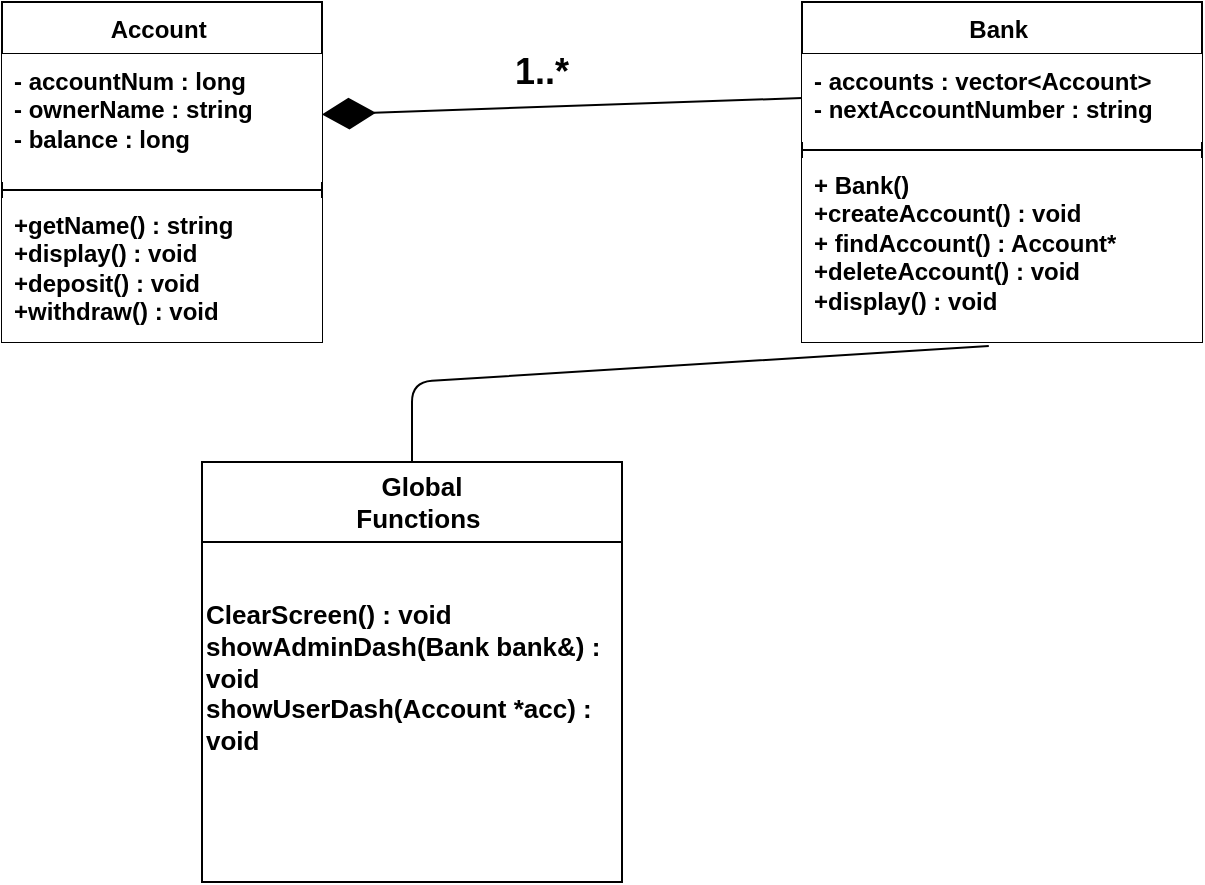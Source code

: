 <mxfile>
    <diagram id="D4DV6sdfCzXcUuWBTrUS" name="Page-1">
        <mxGraphModel dx="656" dy="568" grid="1" gridSize="10" guides="1" tooltips="1" connect="1" arrows="1" fold="1" page="1" pageScale="1" pageWidth="850" pageHeight="1100" math="0" shadow="0">
            <root>
                <mxCell id="0"/>
                <mxCell id="1" parent="0"/>
                <mxCell id="11" value="Account&amp;nbsp;" style="swimlane;fontStyle=1;align=center;verticalAlign=top;childLayout=stackLayout;horizontal=1;startSize=26;horizontalStack=0;resizeParent=1;resizeParentMax=0;resizeLast=0;collapsible=1;marginBottom=0;whiteSpace=wrap;html=1;" vertex="1" parent="1">
                    <mxGeometry x="40" y="200" width="160" height="170" as="geometry"/>
                </mxCell>
                <mxCell id="12" value="&lt;b&gt;&lt;font style=&quot;color: rgb(0, 0, 0);&quot;&gt;- accountNum : long&lt;/font&gt;&lt;/b&gt;&lt;div&gt;&lt;b&gt;&lt;font style=&quot;color: rgb(0, 0, 0);&quot;&gt;- ownerName : string&amp;nbsp;&lt;/font&gt;&lt;/b&gt;&lt;/div&gt;&lt;div&gt;&lt;b&gt;&lt;font style=&quot;color: rgb(0, 0, 0);&quot;&gt;- balance : long&lt;/font&gt;&lt;/b&gt;&lt;/div&gt;" style="text;align=left;verticalAlign=top;spacingLeft=4;spacingRight=4;overflow=hidden;rotatable=0;points=[[0,0.5],[1,0.5]];portConstraint=eastwest;whiteSpace=wrap;html=1;fillColor=default;" vertex="1" parent="11">
                    <mxGeometry y="26" width="160" height="64" as="geometry"/>
                </mxCell>
                <mxCell id="13" value="" style="line;strokeWidth=1;fillColor=none;align=left;verticalAlign=middle;spacingTop=-1;spacingLeft=3;spacingRight=3;rotatable=0;labelPosition=right;points=[];portConstraint=eastwest;strokeColor=inherit;" vertex="1" parent="11">
                    <mxGeometry y="90" width="160" height="8" as="geometry"/>
                </mxCell>
                <mxCell id="14" value="&lt;b&gt;&lt;font style=&quot;color: rgb(0, 0, 0);&quot;&gt;+getName() : string&amp;nbsp;&lt;/font&gt;&lt;/b&gt;&lt;div&gt;&lt;b&gt;&lt;font style=&quot;color: rgb(0, 0, 0);&quot;&gt;+display() : void&lt;/font&gt;&lt;/b&gt;&lt;/div&gt;&lt;div&gt;&lt;b&gt;&lt;font style=&quot;color: rgb(0, 0, 0);&quot;&gt;+deposit() : void&lt;/font&gt;&lt;/b&gt;&lt;/div&gt;&lt;div&gt;&lt;b&gt;&lt;font style=&quot;color: rgb(0, 0, 0);&quot;&gt;+withdraw() : void&lt;/font&gt;&lt;/b&gt;&lt;/div&gt;" style="text;strokeColor=none;fillColor=default;align=left;verticalAlign=top;spacingLeft=4;spacingRight=4;overflow=hidden;rotatable=0;points=[[0,0.5],[1,0.5]];portConstraint=eastwest;whiteSpace=wrap;html=1;" vertex="1" parent="11">
                    <mxGeometry y="98" width="160" height="72" as="geometry"/>
                </mxCell>
                <mxCell id="16" value="Bank&amp;nbsp;" style="swimlane;fontStyle=1;align=center;verticalAlign=top;childLayout=stackLayout;horizontal=1;startSize=26;horizontalStack=0;resizeParent=1;resizeParentMax=0;resizeLast=0;collapsible=1;marginBottom=0;whiteSpace=wrap;html=1;" vertex="1" parent="1">
                    <mxGeometry x="440" y="200" width="200" height="170" as="geometry"/>
                </mxCell>
                <mxCell id="17" value="&lt;b&gt;&lt;font style=&quot;color: rgb(0, 0, 0);&quot;&gt;- accounts : vector&amp;lt;Account&amp;gt;&lt;/font&gt;&lt;/b&gt;&lt;div&gt;&lt;b&gt;&lt;font style=&quot;color: rgb(0, 0, 0);&quot;&gt;- nextAccountNumber : string&amp;nbsp;&lt;/font&gt;&lt;/b&gt;&lt;/div&gt;" style="text;align=left;verticalAlign=top;spacingLeft=4;spacingRight=4;overflow=hidden;rotatable=0;points=[[0,0.5],[1,0.5]];portConstraint=eastwest;whiteSpace=wrap;html=1;fillColor=default;" vertex="1" parent="16">
                    <mxGeometry y="26" width="200" height="44" as="geometry"/>
                </mxCell>
                <mxCell id="18" value="" style="line;strokeWidth=1;fillColor=none;align=left;verticalAlign=middle;spacingTop=-1;spacingLeft=3;spacingRight=3;rotatable=0;labelPosition=right;points=[];portConstraint=eastwest;strokeColor=inherit;" vertex="1" parent="16">
                    <mxGeometry y="70" width="200" height="8" as="geometry"/>
                </mxCell>
                <mxCell id="19" value="&lt;font style=&quot;color: rgb(0, 0, 0);&quot;&gt;&lt;b style=&quot;&quot;&gt;+ Bank()&lt;/b&gt;&lt;/font&gt;&lt;div&gt;&lt;font style=&quot;color: rgb(0, 0, 0);&quot;&gt;&lt;b&gt;+createAccount() : void&lt;/b&gt;&lt;/font&gt;&lt;/div&gt;&lt;div&gt;&lt;font style=&quot;color: rgb(0, 0, 0);&quot;&gt;&lt;b&gt;+ findAccount() : Account*&lt;/b&gt;&lt;/font&gt;&lt;/div&gt;&lt;div&gt;&lt;font style=&quot;color: rgb(0, 0, 0);&quot;&gt;&lt;b&gt;+deleteAccount() : void&lt;/b&gt;&lt;/font&gt;&lt;/div&gt;&lt;div&gt;&lt;font style=&quot;color: rgb(0, 0, 0);&quot;&gt;&lt;b style=&quot;&quot;&gt;+display() : void&amp;nbsp;&lt;/b&gt;&lt;/font&gt;&lt;/div&gt;" style="text;align=left;verticalAlign=top;spacingLeft=4;spacingRight=4;overflow=hidden;rotatable=0;points=[[0,0.5],[1,0.5]];portConstraint=eastwest;whiteSpace=wrap;html=1;fillColor=default;" vertex="1" parent="16">
                    <mxGeometry y="78" width="200" height="92" as="geometry"/>
                </mxCell>
                <mxCell id="21" value="" style="endArrow=diamondThin;endFill=1;endSize=24;html=1;exitX=0;exitY=0.5;exitDx=0;exitDy=0;" edge="1" parent="1" source="17">
                    <mxGeometry width="160" relative="1" as="geometry">
                        <mxPoint x="430" y="256" as="sourcePoint"/>
                        <mxPoint x="200" y="256.26" as="targetPoint"/>
                    </mxGeometry>
                </mxCell>
                <mxCell id="23" value="&lt;b&gt;&lt;font style=&quot;font-size: 18px;&quot;&gt;1..*&lt;/font&gt;&lt;/b&gt;" style="text;html=1;align=center;verticalAlign=middle;whiteSpace=wrap;rounded=0;fillColor=default;" vertex="1" parent="1">
                    <mxGeometry x="280" y="220" width="60" height="30" as="geometry"/>
                </mxCell>
                <mxCell id="24" value="" style="whiteSpace=wrap;html=1;aspect=fixed;" vertex="1" parent="1">
                    <mxGeometry x="140" y="430" width="210" height="210" as="geometry"/>
                </mxCell>
                <mxCell id="25" value="" style="rounded=0;whiteSpace=wrap;html=1;" vertex="1" parent="1">
                    <mxGeometry x="140" y="430" width="210" height="40" as="geometry"/>
                </mxCell>
                <mxCell id="26" value="&lt;b&gt;&lt;font style=&quot;font-size: 13px;&quot;&gt;Global Functions&amp;nbsp;&lt;/font&gt;&lt;/b&gt;" style="text;html=1;align=center;verticalAlign=middle;whiteSpace=wrap;rounded=0;" vertex="1" parent="1">
                    <mxGeometry x="220" y="435" width="60" height="30" as="geometry"/>
                </mxCell>
                <mxCell id="27" value="&lt;b&gt;&lt;font style=&quot;font-size: 13px; color: rgb(0, 0, 0);&quot;&gt;ClearScreen() : void&lt;/font&gt;&lt;/b&gt;&lt;div&gt;&lt;b&gt;&lt;font style=&quot;font-size: 13px; color: rgb(0, 0, 0);&quot;&gt;showAdminDash(Bank bank&amp;amp;) : void&lt;/font&gt;&lt;/b&gt;&lt;/div&gt;&lt;div&gt;&lt;b&gt;&lt;font style=&quot;font-size: 13px; color: rgb(0, 0, 0);&quot;&gt;showUserDash(Account *acc) : void&lt;/font&gt;&lt;/b&gt;&lt;/div&gt;&lt;div&gt;&lt;br&gt;&lt;/div&gt;" style="text;html=1;align=left;verticalAlign=middle;whiteSpace=wrap;rounded=0;" vertex="1" parent="1">
                    <mxGeometry x="140" y="500" width="210" height="90" as="geometry"/>
                </mxCell>
                <mxCell id="29" value="" style="endArrow=none;html=1;exitX=0.5;exitY=0;exitDx=0;exitDy=0;entryX=0.467;entryY=1.022;entryDx=0;entryDy=0;entryPerimeter=0;" edge="1" parent="1" source="25" target="19">
                    <mxGeometry width="50" height="50" relative="1" as="geometry">
                        <mxPoint x="320" y="410" as="sourcePoint"/>
                        <mxPoint x="540" y="400" as="targetPoint"/>
                        <Array as="points">
                            <mxPoint x="245" y="390"/>
                        </Array>
                    </mxGeometry>
                </mxCell>
            </root>
        </mxGraphModel>
    </diagram>
</mxfile>